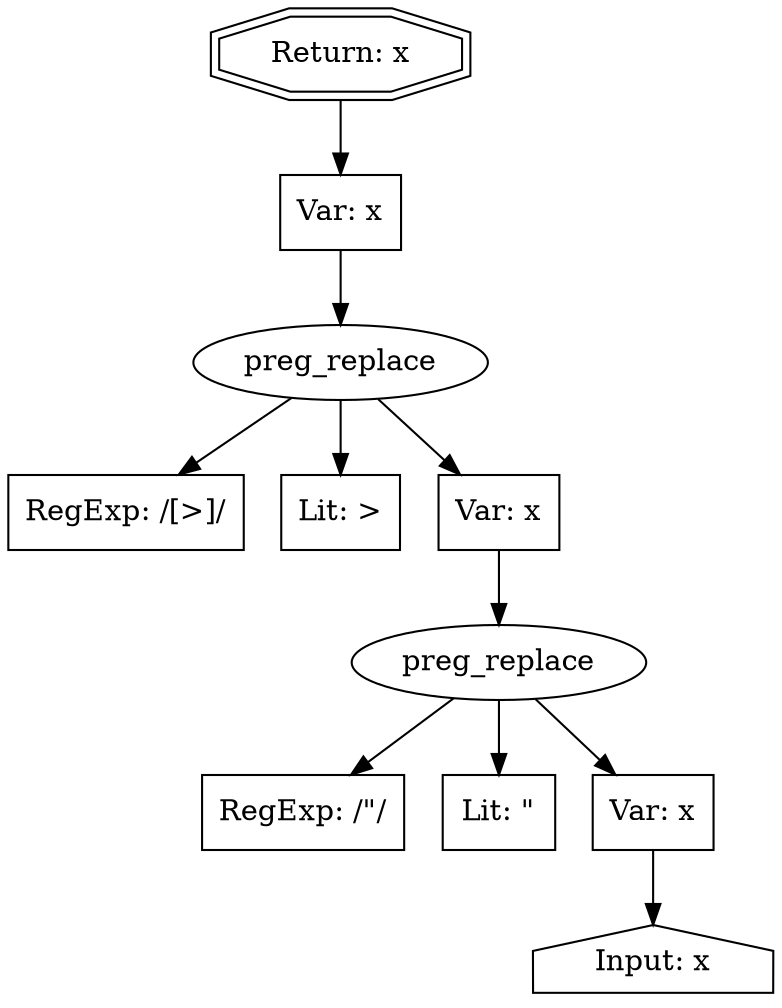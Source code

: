 // Finding: 8204fe94-820a-4138-84f9-a2eaf04a4048
// Finding.url: https://newsroom.example435.com/##"></iframe></style></script></object></embed></textarea><script>taintfoxLog('3ec2227c702944868f5bb40896e9de10')</script><!--/*
// Finding.parentloc: https://newsroom.example435.com/##"></iframe></style></script></object></embed></textarea><script>taintfoxLog('3ec2227c702944868f5bb40896e9de10')</script><!--/*
// Finding.domain: newsroom.example435.com
// Finding.base_domain: example435.com
// Finding.source: location.href
// Finding.sink: document.write
// Sanitizer.score: 2
// Sanitizer.name: Db
// Sanitizer.location: https://newsroom.example435.com/js/mbox.js - buildUrl:237:20
// Finding.begin: 355
// Finding.end: 578
// Finding.original_uuid: a3af88b9-92d6-4299-96b3-b617c80120d7
// Finding.TwentyFiveMillionFlowsId: -286975936
// Finding.script: https://newsroom.example435.com/js/mbox.js
// Finding.line: 465
// Exploit.uuid: 3ec2227c-7029-4486-8f5b-b40896e9de10
// Exploit.success: false
// Exploit.status: validated
// Exploit.method: C
// Exploit.type: html
// Exploit.token: attribute
// Exploit.content: src
// Exploit.quote_type: "
// Exploit.tag: script
// Exploit.break_out: #"></iframe></style></script></object></embed></textarea><script>
// Exploit.break_in: </script><!--/*
// Exploit.payload: #"></iframe></style></script></object></embed></textarea><script>taintfoxLog(1)</script><!--/*
// Exploit.begin_taint_url: 0
// Exploit.end_taint_url: 29
// Exploit.replace_begin_url: 29
// Exploit.replace_end_url: 29
// Exploit.replace_begin_param: 477
// Exploit.replace_end_param: 477
// Issues.LargestEncodeAttrStringChain: 0
// Issues.LargestTextFragmentEncodeChainLength: 0
// Issues.HasApproximation: false
// Issues.HasMissingImplementation: false
// Issues.HasInfiniteRegexWithFunctionReplacer: false
// Issues.MergedSplitAndJoins: false
// Issues.HasUrlInRhsOfReplace: false
// Issues.HasUrlInLhsOfReplace: false
// Issues.HasCookieValueInLhsOfreplace: false
// Issues.HasCookieValueInRhsOfreplace: false
// Issues.HasCookieValueInMatchPattern: false
// Issues.HasCookieValueInExecPattern: false
// Issues.RemovedLRConcats: false
// Issues.RemovedReplaceArtifacts: false
// Issues.HasUrlInMatchPattern: false
// Issues.HasUrlInExecPattern: false
// Issues.RemovedNOPreplaces: false
// Issues.Known_sanitizer: false
// DepGraph.hash: -669915884
// DepGraph.sanitizer_hash: -669915884

digraph cfg {
n0 [shape=house, label="Input: x"];
n1 [shape=ellipse, label="preg_replace"];
n2 [shape=box, label="RegExp: /\"/"];
n3 [shape=box, label="Lit: &quot;"];
n4 [shape=box, label="Var: x"];
n5 [shape=ellipse, label="preg_replace"];
n6 [shape=box, label="RegExp: /[>]/"];
n7 [shape=box, label="Lit: &gt;"];
n8 [shape=box, label="Var: x"];
n9 [shape=box, label="Var: x"];
n10 [shape=doubleoctagon, label="Return: x"];
n4 -> n0;
n1 -> n2;
n1 -> n3;
n1 -> n4;
n8 -> n1;
n5 -> n6;
n5 -> n7;
n5 -> n8;
n9 -> n5;
n10 -> n9;
}